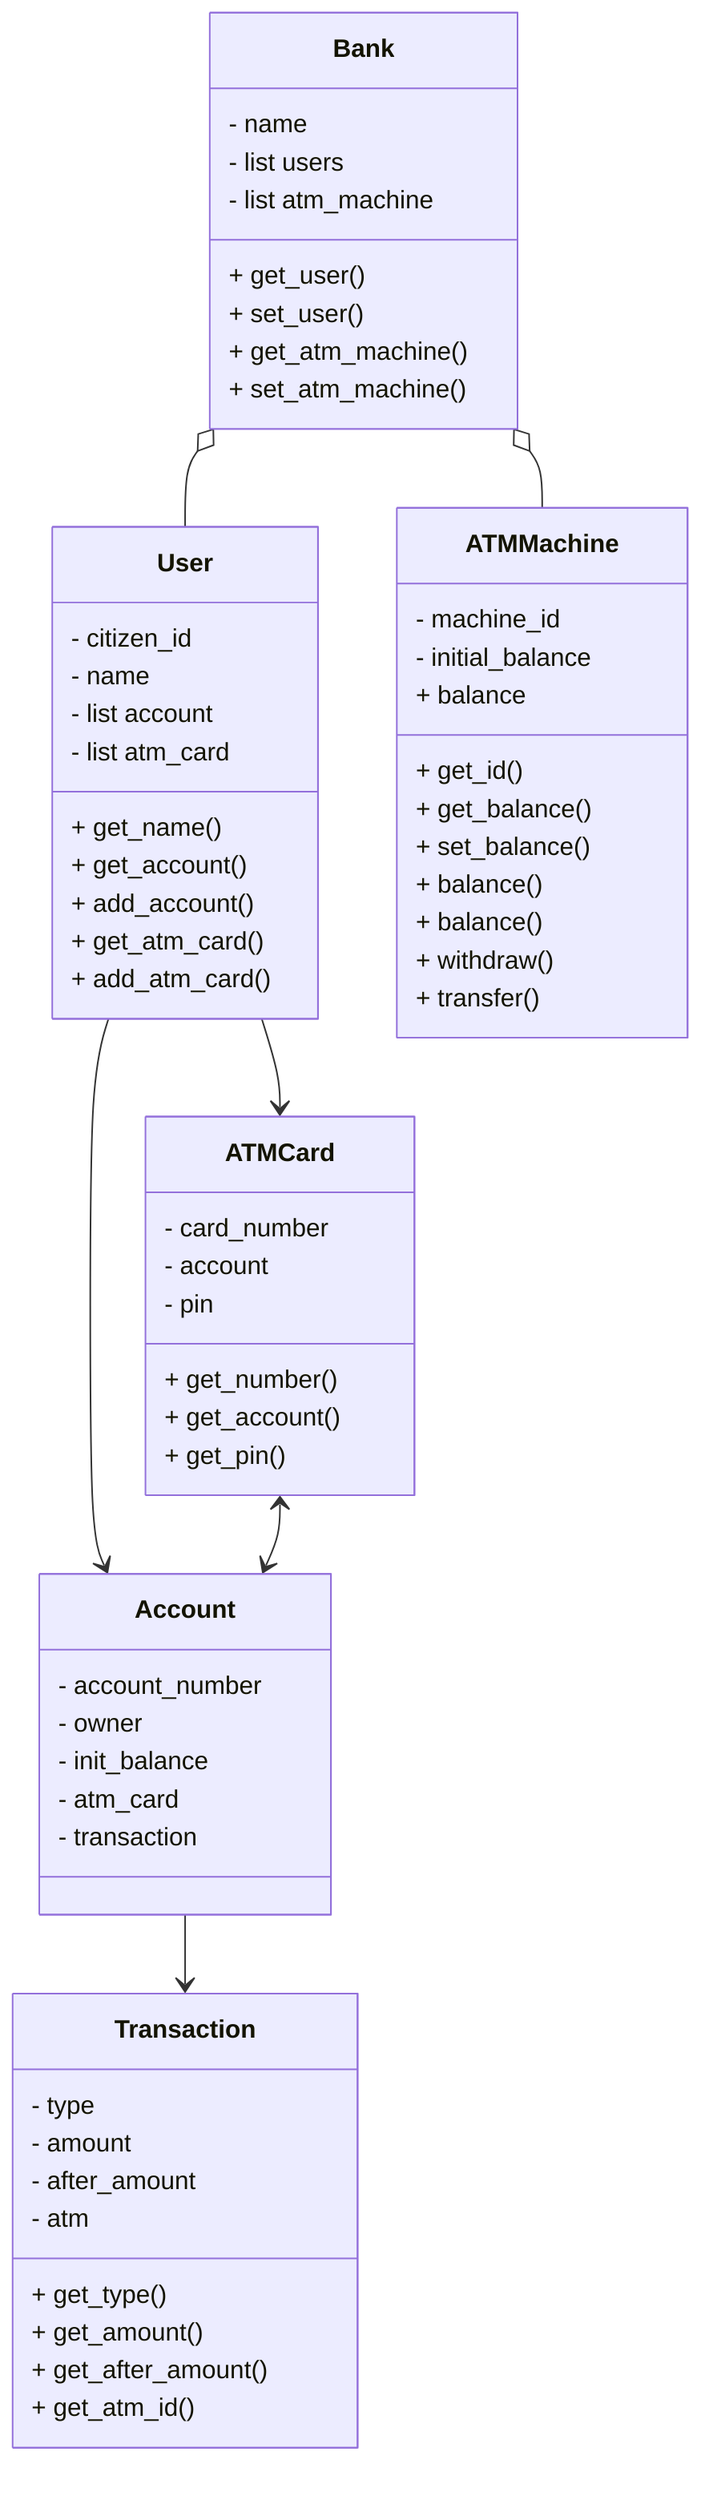 classDiagram
    Bank: - name
    Bank: - list users
    Bank: - list atm_machine
    Bank: + get_user()
    Bank: + set_user()
    Bank: + get_atm_machine()
    Bank: + set_atm_machine()

    User: - citizen_id
    User: - name
    User: - list account
    User: - list atm_card
    User: + get_name()
    User: + get_account()
    User: + add_account()
    User: + get_atm_card()
    User: + add_atm_card()

    Account: - account_number
    Account: - owner
    Account: - init_balance
    Account: - atm_card
    Account: - transaction

    ATMCard: - card_number
    ATMCard: - account
    ATMCard: - pin
    ATMCard: + get_number()
    ATMCard: + get_account()
    ATMCard: + get_pin()

    ATMMachine: - machine_id
    ATMMachine: - initial_balance
    ATMMachine: + balance
    ATMMachine: + get_id()
    ATMMachine: + get_balance()
    ATMMachine: + set_balance()
    ATMMachine: + balance()
    ATMMachine: + balance()
    ATMMachine: + withdraw()
    ATMMachine: + transfer()

    Transaction: - type
    Transaction: - amount
    Transaction: - after_amount
    Transaction: - atm
    Transaction: + get_type()
    Transaction: + get_amount()
    Transaction: + get_after_amount()
    Transaction: + get_atm_id()
    
    Bank o-- User
    Bank o-- ATMMachine

    User --> Account
    User --> ATMCard
    Account --> Transaction
    ATMCard <--> Account